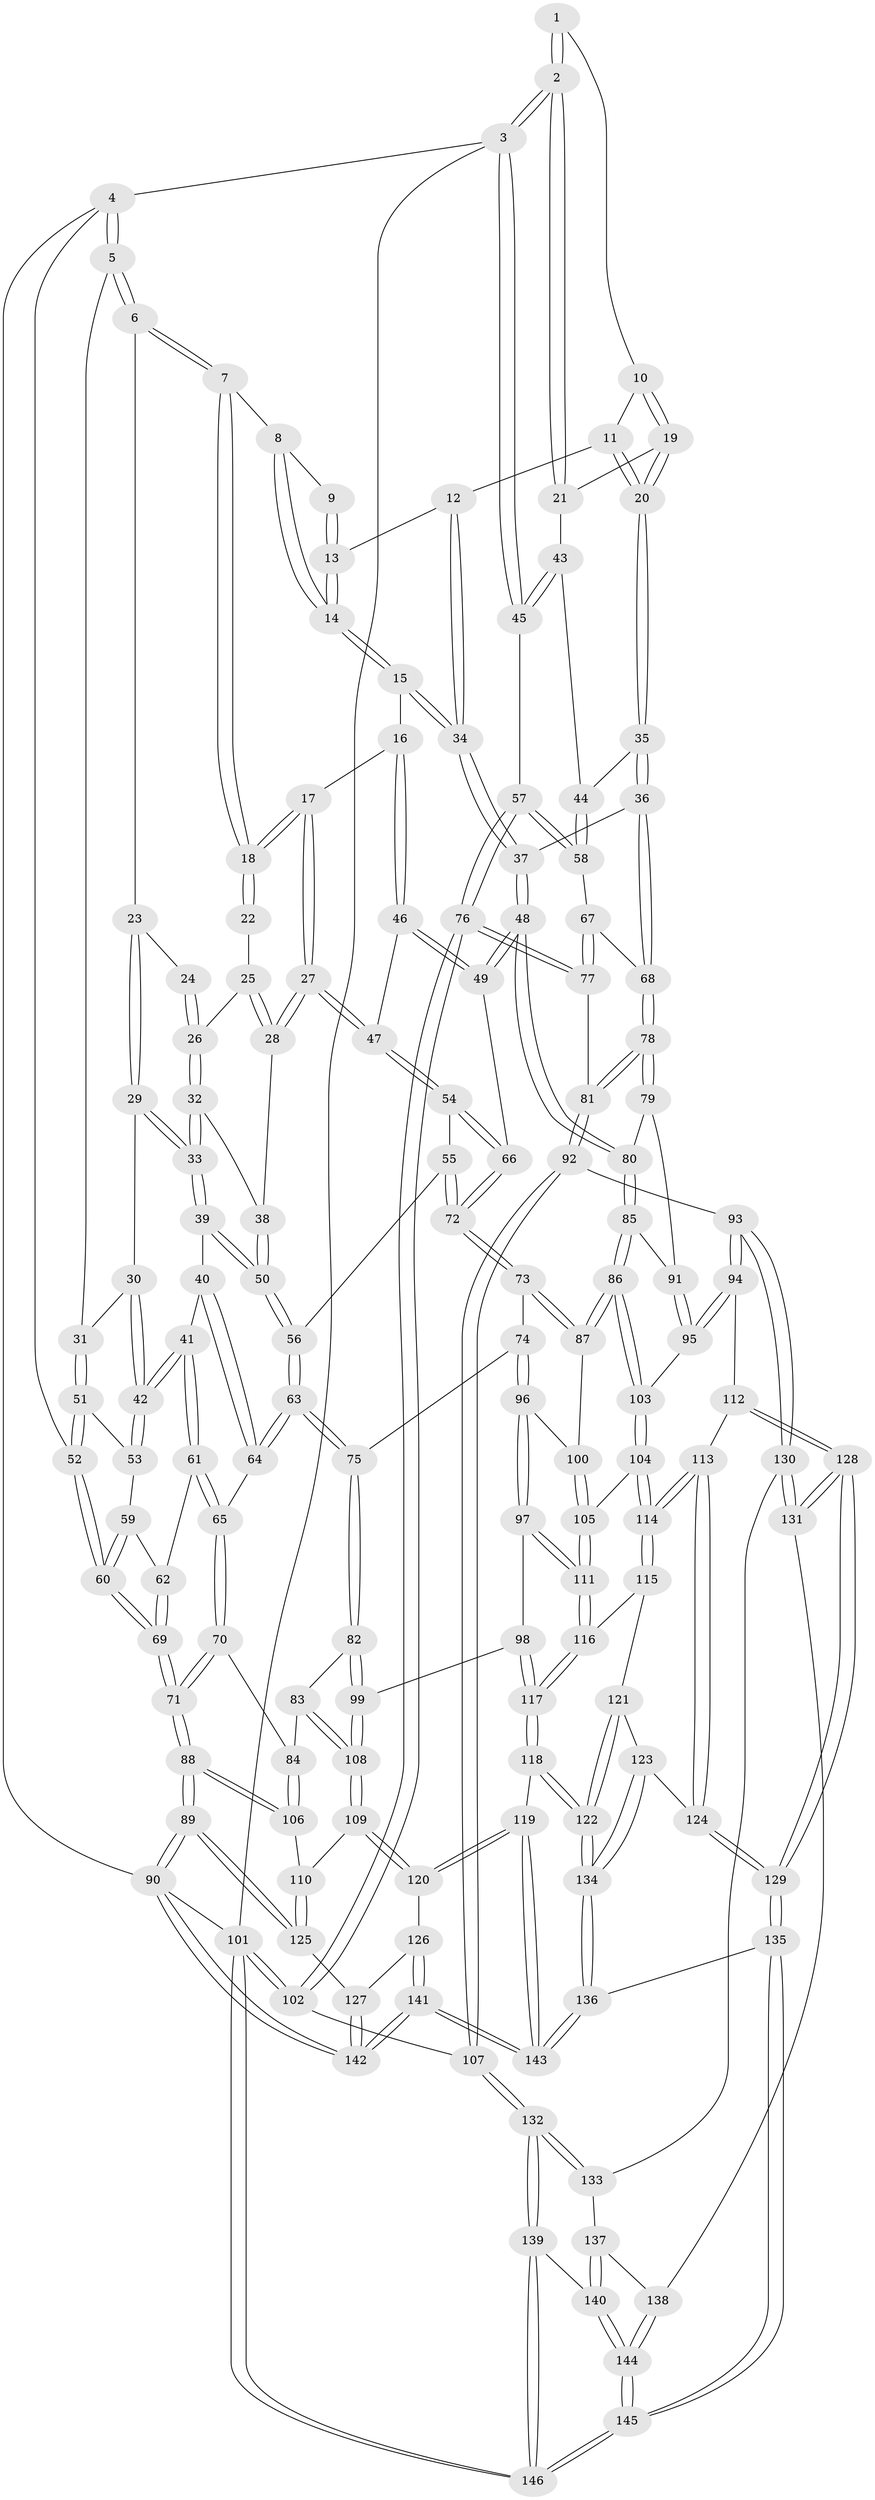 // Generated by graph-tools (version 1.1) at 2025/11/02/27/25 16:11:52]
// undirected, 146 vertices, 362 edges
graph export_dot {
graph [start="1"]
  node [color=gray90,style=filled];
  1 [pos="+0.718869779871528+0"];
  2 [pos="+1+0"];
  3 [pos="+1+0"];
  4 [pos="+0+0"];
  5 [pos="+0+0"];
  6 [pos="+0.10843178332350845+0"];
  7 [pos="+0.186534410410784+0"];
  8 [pos="+0.550079310581448+0"];
  9 [pos="+0.5851548508982972+0"];
  10 [pos="+0.7993175789884817+0.0722959520850638"];
  11 [pos="+0.7011564110299343+0.13166401221654075"];
  12 [pos="+0.6558090712710779+0.1406855036995784"];
  13 [pos="+0.6455241279337051+0.12901016507083554"];
  14 [pos="+0.5015153352743538+0.12014068591225689"];
  15 [pos="+0.484154928391511+0.1517078882275755"];
  16 [pos="+0.481749351865638+0.15352960424659806"];
  17 [pos="+0.4351580190331801+0.14855350731475545"];
  18 [pos="+0.41797894676495617+0.13933730281129045"];
  19 [pos="+0.7993851186888583+0.07236909405428446"];
  20 [pos="+0.7389804615799692+0.2230242020908686"];
  21 [pos="+0.8784511106451759+0.1367246950291068"];
  22 [pos="+0.33463407483486685+0.15328178876518522"];
  23 [pos="+0.16123590611481445+0"];
  24 [pos="+0.2949189464626988+0.12166946607657259"];
  25 [pos="+0.3335834034883534+0.16024794104233261"];
  26 [pos="+0.286342209130613+0.19754930637166643"];
  27 [pos="+0.3481880190985095+0.2416903359770462"];
  28 [pos="+0.3401094428857854+0.2357030380390204"];
  29 [pos="+0.18988660390101078+0.16389869533149018"];
  30 [pos="+0.1676531485030734+0.1853926882849025"];
  31 [pos="+0.07360374668534438+0.231444349458323"];
  32 [pos="+0.27621168052043643+0.22062433714173688"];
  33 [pos="+0.21493174625461295+0.20535180612391607"];
  34 [pos="+0.6314545514944017+0.2282519277233997"];
  35 [pos="+0.7420413562381764+0.299043243164784"];
  36 [pos="+0.7200825986970055+0.3284282320484613"];
  37 [pos="+0.6605726044719253+0.32915318686422623"];
  38 [pos="+0.2805188673128537+0.22394924698555105"];
  39 [pos="+0.19570751156375782+0.30048591974090005"];
  40 [pos="+0.17012935099469112+0.3068977593002494"];
  41 [pos="+0.12814558106668478+0.30613612615025454"];
  42 [pos="+0.11310578865032093+0.2864533320912073"];
  43 [pos="+0.8798431348707777+0.14005301173907703"];
  44 [pos="+0.8744189469754718+0.20204142566112512"];
  45 [pos="+1+0.18427389823322216"];
  46 [pos="+0.4744102028501492+0.2886870231011661"];
  47 [pos="+0.367560193306184+0.2909406042859539"];
  48 [pos="+0.5779181800245902+0.3849372312424982"];
  49 [pos="+0.5510331525066003+0.37943477633912653"];
  50 [pos="+0.2640756579961504+0.343060066254233"];
  51 [pos="+0.07252294216185196+0.23883268560560367"];
  52 [pos="+0+0.24897004606664938"];
  53 [pos="+0.08413275604408786+0.26613249436526687"];
  54 [pos="+0.32997372400310615+0.34092540115691405"];
  55 [pos="+0.303806379290802+0.3590760372392294"];
  56 [pos="+0.28502897577053027+0.3658647387248122"];
  57 [pos="+1+0.36783487753802047"];
  58 [pos="+0.9866731980482026+0.3381765440626635"];
  59 [pos="+0.030600105974764112+0.3017191942807474"];
  60 [pos="+0+0.2665846347106512"];
  61 [pos="+0.09078737314194078+0.37404052203724686"];
  62 [pos="+0.058690061519960125+0.36875789232503814"];
  63 [pos="+0.2528100027294735+0.4492582021185572"];
  64 [pos="+0.17253414429687+0.4314478571441256"];
  65 [pos="+0.1171893393644344+0.43382268942983365"];
  66 [pos="+0.477807911696434+0.41854435361063796"];
  67 [pos="+0.9255140367835824+0.37061218122030126"];
  68 [pos="+0.7802749843188611+0.38413149290441234"];
  69 [pos="+0+0.4548390618096005"];
  70 [pos="+0.04838802669578093+0.5371427541843501"];
  71 [pos="+0+0.5173537523226458"];
  72 [pos="+0.42829896909571874+0.465147219485518"];
  73 [pos="+0.42313207525348845+0.47411070470029665"];
  74 [pos="+0.3132880290886714+0.5230724225910242"];
  75 [pos="+0.2702782048057879+0.5042179931640516"];
  76 [pos="+1+0.48436169619908565"];
  77 [pos="+0.8929387867834767+0.5162603403621268"];
  78 [pos="+0.7966283734685907+0.520800935926787"];
  79 [pos="+0.7129889294221274+0.5333524498961089"];
  80 [pos="+0.5950043808206575+0.4662571644888689"];
  81 [pos="+0.8359774347693297+0.5585721729893295"];
  82 [pos="+0.21756449022464672+0.5550001129660078"];
  83 [pos="+0.09443998519370225+0.5735112915707388"];
  84 [pos="+0.08745954732015951+0.5694797841363215"];
  85 [pos="+0.559680704473364+0.5806570899676411"];
  86 [pos="+0.546859940211983+0.6047958526298647"];
  87 [pos="+0.4711071503904515+0.5762810124142551"];
  88 [pos="+0+0.6777024391789851"];
  89 [pos="+0+0.873599201210681"];
  90 [pos="+0+1"];
  91 [pos="+0.6902402634393575+0.5796852164450379"];
  92 [pos="+0.8653027464453787+0.719608248057249"];
  93 [pos="+0.8145886656464052+0.7398255442972684"];
  94 [pos="+0.7963372993778849+0.7387373110871913"];
  95 [pos="+0.690031186362847+0.6550860823886825"];
  96 [pos="+0.35804514930603065+0.6181015256988878"];
  97 [pos="+0.3547926014928559+0.6342991497868921"];
  98 [pos="+0.24965407467708278+0.6879091014842951"];
  99 [pos="+0.23742821646943466+0.6855211449424125"];
  100 [pos="+0.4070023547161662+0.603902784919397"];
  101 [pos="+1+1"];
  102 [pos="+1+0.7424426302920702"];
  103 [pos="+0.5540975692471553+0.6418434228255087"];
  104 [pos="+0.5503899153577856+0.6530253774943268"];
  105 [pos="+0.46536233249721787+0.6716361909300973"];
  106 [pos="+0.014084618072320273+0.7242176771181628"];
  107 [pos="+0.9783386667825396+0.7534946806964041"];
  108 [pos="+0.14637160054348805+0.729524623525949"];
  109 [pos="+0.12524754931098575+0.7706858206955092"];
  110 [pos="+0.11540622012005733+0.7675343079618777"];
  111 [pos="+0.39246566207706085+0.7009544519823718"];
  112 [pos="+0.7913563252856854+0.7407567266164834"];
  113 [pos="+0.5663735484041308+0.7765060992261171"];
  114 [pos="+0.5534766191529679+0.7491482884434606"];
  115 [pos="+0.3942649971635922+0.750485475898423"];
  116 [pos="+0.3924736921457647+0.7486132495976743"];
  117 [pos="+0.30800583597041664+0.7702513746345009"];
  118 [pos="+0.2587098424917979+0.8737129450182017"];
  119 [pos="+0.18863173714573508+0.8598945926815073"];
  120 [pos="+0.13780366635001237+0.8300386889643304"];
  121 [pos="+0.3971486272457587+0.7629794263390397"];
  122 [pos="+0.3149361296488167+0.9267928601747475"];
  123 [pos="+0.4482418820637653+0.8599777901185143"];
  124 [pos="+0.5569303403523903+0.8362934855211698"];
  125 [pos="+0+0.8675454881353928"];
  126 [pos="+0.09134842303578238+0.8698899174009269"];
  127 [pos="+0.03806537628887102+0.8732167471307092"];
  128 [pos="+0.6247992079235033+0.9071233781463584"];
  129 [pos="+0.5997767810618942+0.9125493613634043"];
  130 [pos="+0.7846776360052877+0.8647886102243473"];
  131 [pos="+0.6829727977599781+0.9167472657800793"];
  132 [pos="+0.8887639077699564+0.9798656338312486"];
  133 [pos="+0.7864398817657033+0.8753418677017388"];
  134 [pos="+0.3535790801583358+0.9764444299213123"];
  135 [pos="+0.5284087672361814+1"];
  136 [pos="+0.3909012640481898+1"];
  137 [pos="+0.7759443265332311+0.924848917546074"];
  138 [pos="+0.7116767092985217+0.9423536689687347"];
  139 [pos="+0.8884039335476499+0.9840128393995975"];
  140 [pos="+0.7791729382385825+0.9483226322758587"];
  141 [pos="+0+1"];
  142 [pos="+0+1"];
  143 [pos="+0.10372061378914539+1"];
  144 [pos="+0.7443969106234011+1"];
  145 [pos="+0.7261173591999588+1"];
  146 [pos="+0.9592843937838204+1"];
  1 -- 2;
  1 -- 2;
  1 -- 10;
  2 -- 3;
  2 -- 3;
  2 -- 21;
  2 -- 21;
  3 -- 4;
  3 -- 45;
  3 -- 45;
  3 -- 101;
  4 -- 5;
  4 -- 5;
  4 -- 52;
  4 -- 90;
  5 -- 6;
  5 -- 6;
  5 -- 31;
  6 -- 7;
  6 -- 7;
  6 -- 23;
  7 -- 8;
  7 -- 18;
  7 -- 18;
  8 -- 9;
  8 -- 14;
  8 -- 14;
  9 -- 13;
  9 -- 13;
  10 -- 11;
  10 -- 19;
  10 -- 19;
  11 -- 12;
  11 -- 20;
  11 -- 20;
  12 -- 13;
  12 -- 34;
  12 -- 34;
  13 -- 14;
  13 -- 14;
  14 -- 15;
  14 -- 15;
  15 -- 16;
  15 -- 34;
  15 -- 34;
  16 -- 17;
  16 -- 46;
  16 -- 46;
  17 -- 18;
  17 -- 18;
  17 -- 27;
  17 -- 27;
  18 -- 22;
  18 -- 22;
  19 -- 20;
  19 -- 20;
  19 -- 21;
  20 -- 35;
  20 -- 35;
  21 -- 43;
  22 -- 25;
  23 -- 24;
  23 -- 29;
  23 -- 29;
  24 -- 26;
  24 -- 26;
  25 -- 26;
  25 -- 28;
  25 -- 28;
  26 -- 32;
  26 -- 32;
  27 -- 28;
  27 -- 28;
  27 -- 47;
  27 -- 47;
  28 -- 38;
  29 -- 30;
  29 -- 33;
  29 -- 33;
  30 -- 31;
  30 -- 42;
  30 -- 42;
  31 -- 51;
  31 -- 51;
  32 -- 33;
  32 -- 33;
  32 -- 38;
  33 -- 39;
  33 -- 39;
  34 -- 37;
  34 -- 37;
  35 -- 36;
  35 -- 36;
  35 -- 44;
  36 -- 37;
  36 -- 68;
  36 -- 68;
  37 -- 48;
  37 -- 48;
  38 -- 50;
  38 -- 50;
  39 -- 40;
  39 -- 50;
  39 -- 50;
  40 -- 41;
  40 -- 64;
  40 -- 64;
  41 -- 42;
  41 -- 42;
  41 -- 61;
  41 -- 61;
  42 -- 53;
  42 -- 53;
  43 -- 44;
  43 -- 45;
  43 -- 45;
  44 -- 58;
  44 -- 58;
  45 -- 57;
  46 -- 47;
  46 -- 49;
  46 -- 49;
  47 -- 54;
  47 -- 54;
  48 -- 49;
  48 -- 49;
  48 -- 80;
  48 -- 80;
  49 -- 66;
  50 -- 56;
  50 -- 56;
  51 -- 52;
  51 -- 52;
  51 -- 53;
  52 -- 60;
  52 -- 60;
  53 -- 59;
  54 -- 55;
  54 -- 66;
  54 -- 66;
  55 -- 56;
  55 -- 72;
  55 -- 72;
  56 -- 63;
  56 -- 63;
  57 -- 58;
  57 -- 58;
  57 -- 76;
  57 -- 76;
  58 -- 67;
  59 -- 60;
  59 -- 60;
  59 -- 62;
  60 -- 69;
  60 -- 69;
  61 -- 62;
  61 -- 65;
  61 -- 65;
  62 -- 69;
  62 -- 69;
  63 -- 64;
  63 -- 64;
  63 -- 75;
  63 -- 75;
  64 -- 65;
  65 -- 70;
  65 -- 70;
  66 -- 72;
  66 -- 72;
  67 -- 68;
  67 -- 77;
  67 -- 77;
  68 -- 78;
  68 -- 78;
  69 -- 71;
  69 -- 71;
  70 -- 71;
  70 -- 71;
  70 -- 84;
  71 -- 88;
  71 -- 88;
  72 -- 73;
  72 -- 73;
  73 -- 74;
  73 -- 87;
  73 -- 87;
  74 -- 75;
  74 -- 96;
  74 -- 96;
  75 -- 82;
  75 -- 82;
  76 -- 77;
  76 -- 77;
  76 -- 102;
  76 -- 102;
  77 -- 81;
  78 -- 79;
  78 -- 79;
  78 -- 81;
  78 -- 81;
  79 -- 80;
  79 -- 91;
  80 -- 85;
  80 -- 85;
  81 -- 92;
  81 -- 92;
  82 -- 83;
  82 -- 99;
  82 -- 99;
  83 -- 84;
  83 -- 108;
  83 -- 108;
  84 -- 106;
  84 -- 106;
  85 -- 86;
  85 -- 86;
  85 -- 91;
  86 -- 87;
  86 -- 87;
  86 -- 103;
  86 -- 103;
  87 -- 100;
  88 -- 89;
  88 -- 89;
  88 -- 106;
  88 -- 106;
  89 -- 90;
  89 -- 90;
  89 -- 125;
  89 -- 125;
  90 -- 142;
  90 -- 142;
  90 -- 101;
  91 -- 95;
  91 -- 95;
  92 -- 93;
  92 -- 107;
  92 -- 107;
  93 -- 94;
  93 -- 94;
  93 -- 130;
  93 -- 130;
  94 -- 95;
  94 -- 95;
  94 -- 112;
  95 -- 103;
  96 -- 97;
  96 -- 97;
  96 -- 100;
  97 -- 98;
  97 -- 111;
  97 -- 111;
  98 -- 99;
  98 -- 117;
  98 -- 117;
  99 -- 108;
  99 -- 108;
  100 -- 105;
  100 -- 105;
  101 -- 102;
  101 -- 102;
  101 -- 146;
  101 -- 146;
  102 -- 107;
  103 -- 104;
  103 -- 104;
  104 -- 105;
  104 -- 114;
  104 -- 114;
  105 -- 111;
  105 -- 111;
  106 -- 110;
  107 -- 132;
  107 -- 132;
  108 -- 109;
  108 -- 109;
  109 -- 110;
  109 -- 120;
  109 -- 120;
  110 -- 125;
  110 -- 125;
  111 -- 116;
  111 -- 116;
  112 -- 113;
  112 -- 128;
  112 -- 128;
  113 -- 114;
  113 -- 114;
  113 -- 124;
  113 -- 124;
  114 -- 115;
  114 -- 115;
  115 -- 116;
  115 -- 121;
  116 -- 117;
  116 -- 117;
  117 -- 118;
  117 -- 118;
  118 -- 119;
  118 -- 122;
  118 -- 122;
  119 -- 120;
  119 -- 120;
  119 -- 143;
  119 -- 143;
  120 -- 126;
  121 -- 122;
  121 -- 122;
  121 -- 123;
  122 -- 134;
  122 -- 134;
  123 -- 124;
  123 -- 134;
  123 -- 134;
  124 -- 129;
  124 -- 129;
  125 -- 127;
  126 -- 127;
  126 -- 141;
  126 -- 141;
  127 -- 142;
  127 -- 142;
  128 -- 129;
  128 -- 129;
  128 -- 131;
  128 -- 131;
  129 -- 135;
  129 -- 135;
  130 -- 131;
  130 -- 131;
  130 -- 133;
  131 -- 138;
  132 -- 133;
  132 -- 133;
  132 -- 139;
  132 -- 139;
  133 -- 137;
  134 -- 136;
  134 -- 136;
  135 -- 136;
  135 -- 145;
  135 -- 145;
  136 -- 143;
  136 -- 143;
  137 -- 138;
  137 -- 140;
  137 -- 140;
  138 -- 144;
  138 -- 144;
  139 -- 140;
  139 -- 146;
  139 -- 146;
  140 -- 144;
  140 -- 144;
  141 -- 142;
  141 -- 142;
  141 -- 143;
  141 -- 143;
  144 -- 145;
  144 -- 145;
  145 -- 146;
  145 -- 146;
}
